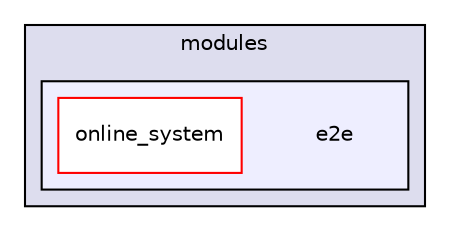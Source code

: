 digraph "modules/e2e" {
  compound=true
  node [ fontsize="10", fontname="Helvetica"];
  edge [ labelfontsize="10", labelfontname="Helvetica"];
  subgraph clusterdir_e05d7e2b1ecd646af5bb94391405f3b5 {
    graph [ bgcolor="#ddddee", pencolor="black", label="modules" fontname="Helvetica", fontsize="10", URL="dir_e05d7e2b1ecd646af5bb94391405f3b5.html"]
  subgraph clusterdir_82954bfc8f1b1ce617a224b688a9981d {
    graph [ bgcolor="#eeeeff", pencolor="black", label="" URL="dir_82954bfc8f1b1ce617a224b688a9981d.html"];
    dir_82954bfc8f1b1ce617a224b688a9981d [shape=plaintext label="e2e"];
    dir_4bc46fc008b9deb1bed2ad02e8e30367 [shape=box label="online_system" color="red" fillcolor="white" style="filled" URL="dir_4bc46fc008b9deb1bed2ad02e8e30367.html"];
  }
  }
}
